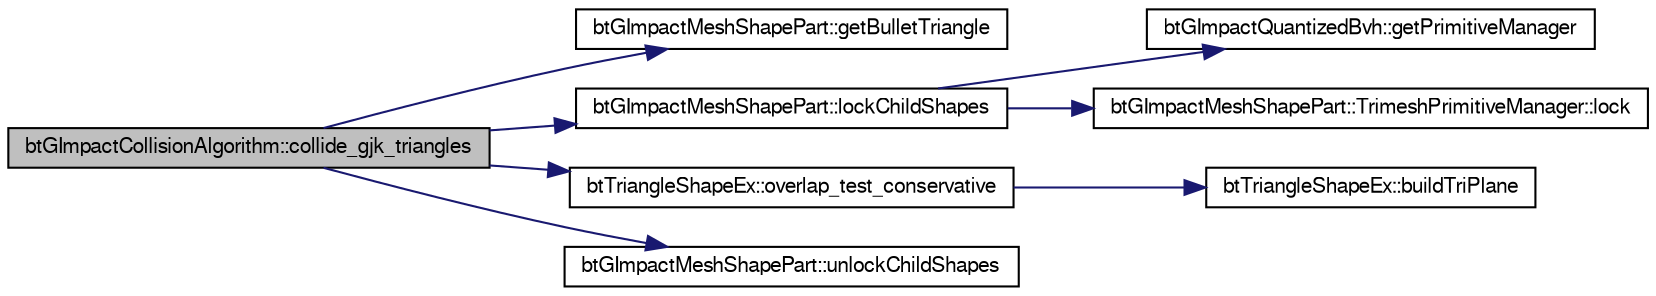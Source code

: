 digraph G
{
  bgcolor="transparent";
  edge [fontname="FreeSans",fontsize=10,labelfontname="FreeSans",labelfontsize=10];
  node [fontname="FreeSans",fontsize=10,shape=record];
  rankdir=LR;
  Node1 [label="btGImpactCollisionAlgorithm::collide_gjk_triangles",height=0.2,width=0.4,color="black", fillcolor="grey75", style="filled" fontcolor="black"];
  Node1 -> Node2 [color="midnightblue",fontsize=10,style="solid"];
  Node2 [label="btGImpactMeshShapePart::getBulletTriangle",height=0.2,width=0.4,color="black",URL="$classbt_g_impact_mesh_shape_part.html#5deaf3963fd7b8c337a322a5d775b478"];
  Node1 -> Node3 [color="midnightblue",fontsize=10,style="solid"];
  Node3 [label="btGImpactMeshShapePart::lockChildShapes",height=0.2,width=0.4,color="black",URL="$classbt_g_impact_mesh_shape_part.html#9204e51eefb25e0733cef4791c937f28",tooltip="call when reading child shapes"];
  Node3 -> Node4 [color="midnightblue",fontsize=10,style="solid"];
  Node4 [label="btGImpactQuantizedBvh::getPrimitiveManager",height=0.2,width=0.4,color="black",URL="$classbt_g_impact_quantized_bvh.html#8954b68cdc557ffab6c4c0361cea109a"];
  Node3 -> Node5 [color="midnightblue",fontsize=10,style="solid"];
  Node5 [label="btGImpactMeshShapePart::TrimeshPrimitiveManager::lock",height=0.2,width=0.4,color="black",URL="$classbt_g_impact_mesh_shape_part_1_1_trimesh_primitive_manager.html#48a013e72b76f832638a54326a7cc709"];
  Node1 -> Node6 [color="midnightblue",fontsize=10,style="solid"];
  Node6 [label="btTriangleShapeEx::overlap_test_conservative",height=0.2,width=0.4,color="black",URL="$classbt_triangle_shape_ex.html#8642843da440361eecf27d5a074d6231",tooltip="class btTriangleShapeEx: public btTriangleShape"];
  Node6 -> Node7 [color="midnightblue",fontsize=10,style="solid"];
  Node7 [label="btTriangleShapeEx::buildTriPlane",height=0.2,width=0.4,color="black",URL="$classbt_triangle_shape_ex.html#004b61bd84c01fde9edd25e0c538bd1d"];
  Node1 -> Node8 [color="midnightblue",fontsize=10,style="solid"];
  Node8 [label="btGImpactMeshShapePart::unlockChildShapes",height=0.2,width=0.4,color="black",URL="$classbt_g_impact_mesh_shape_part.html#0624b4e736275809ea259a7144ac0a48"];
}
